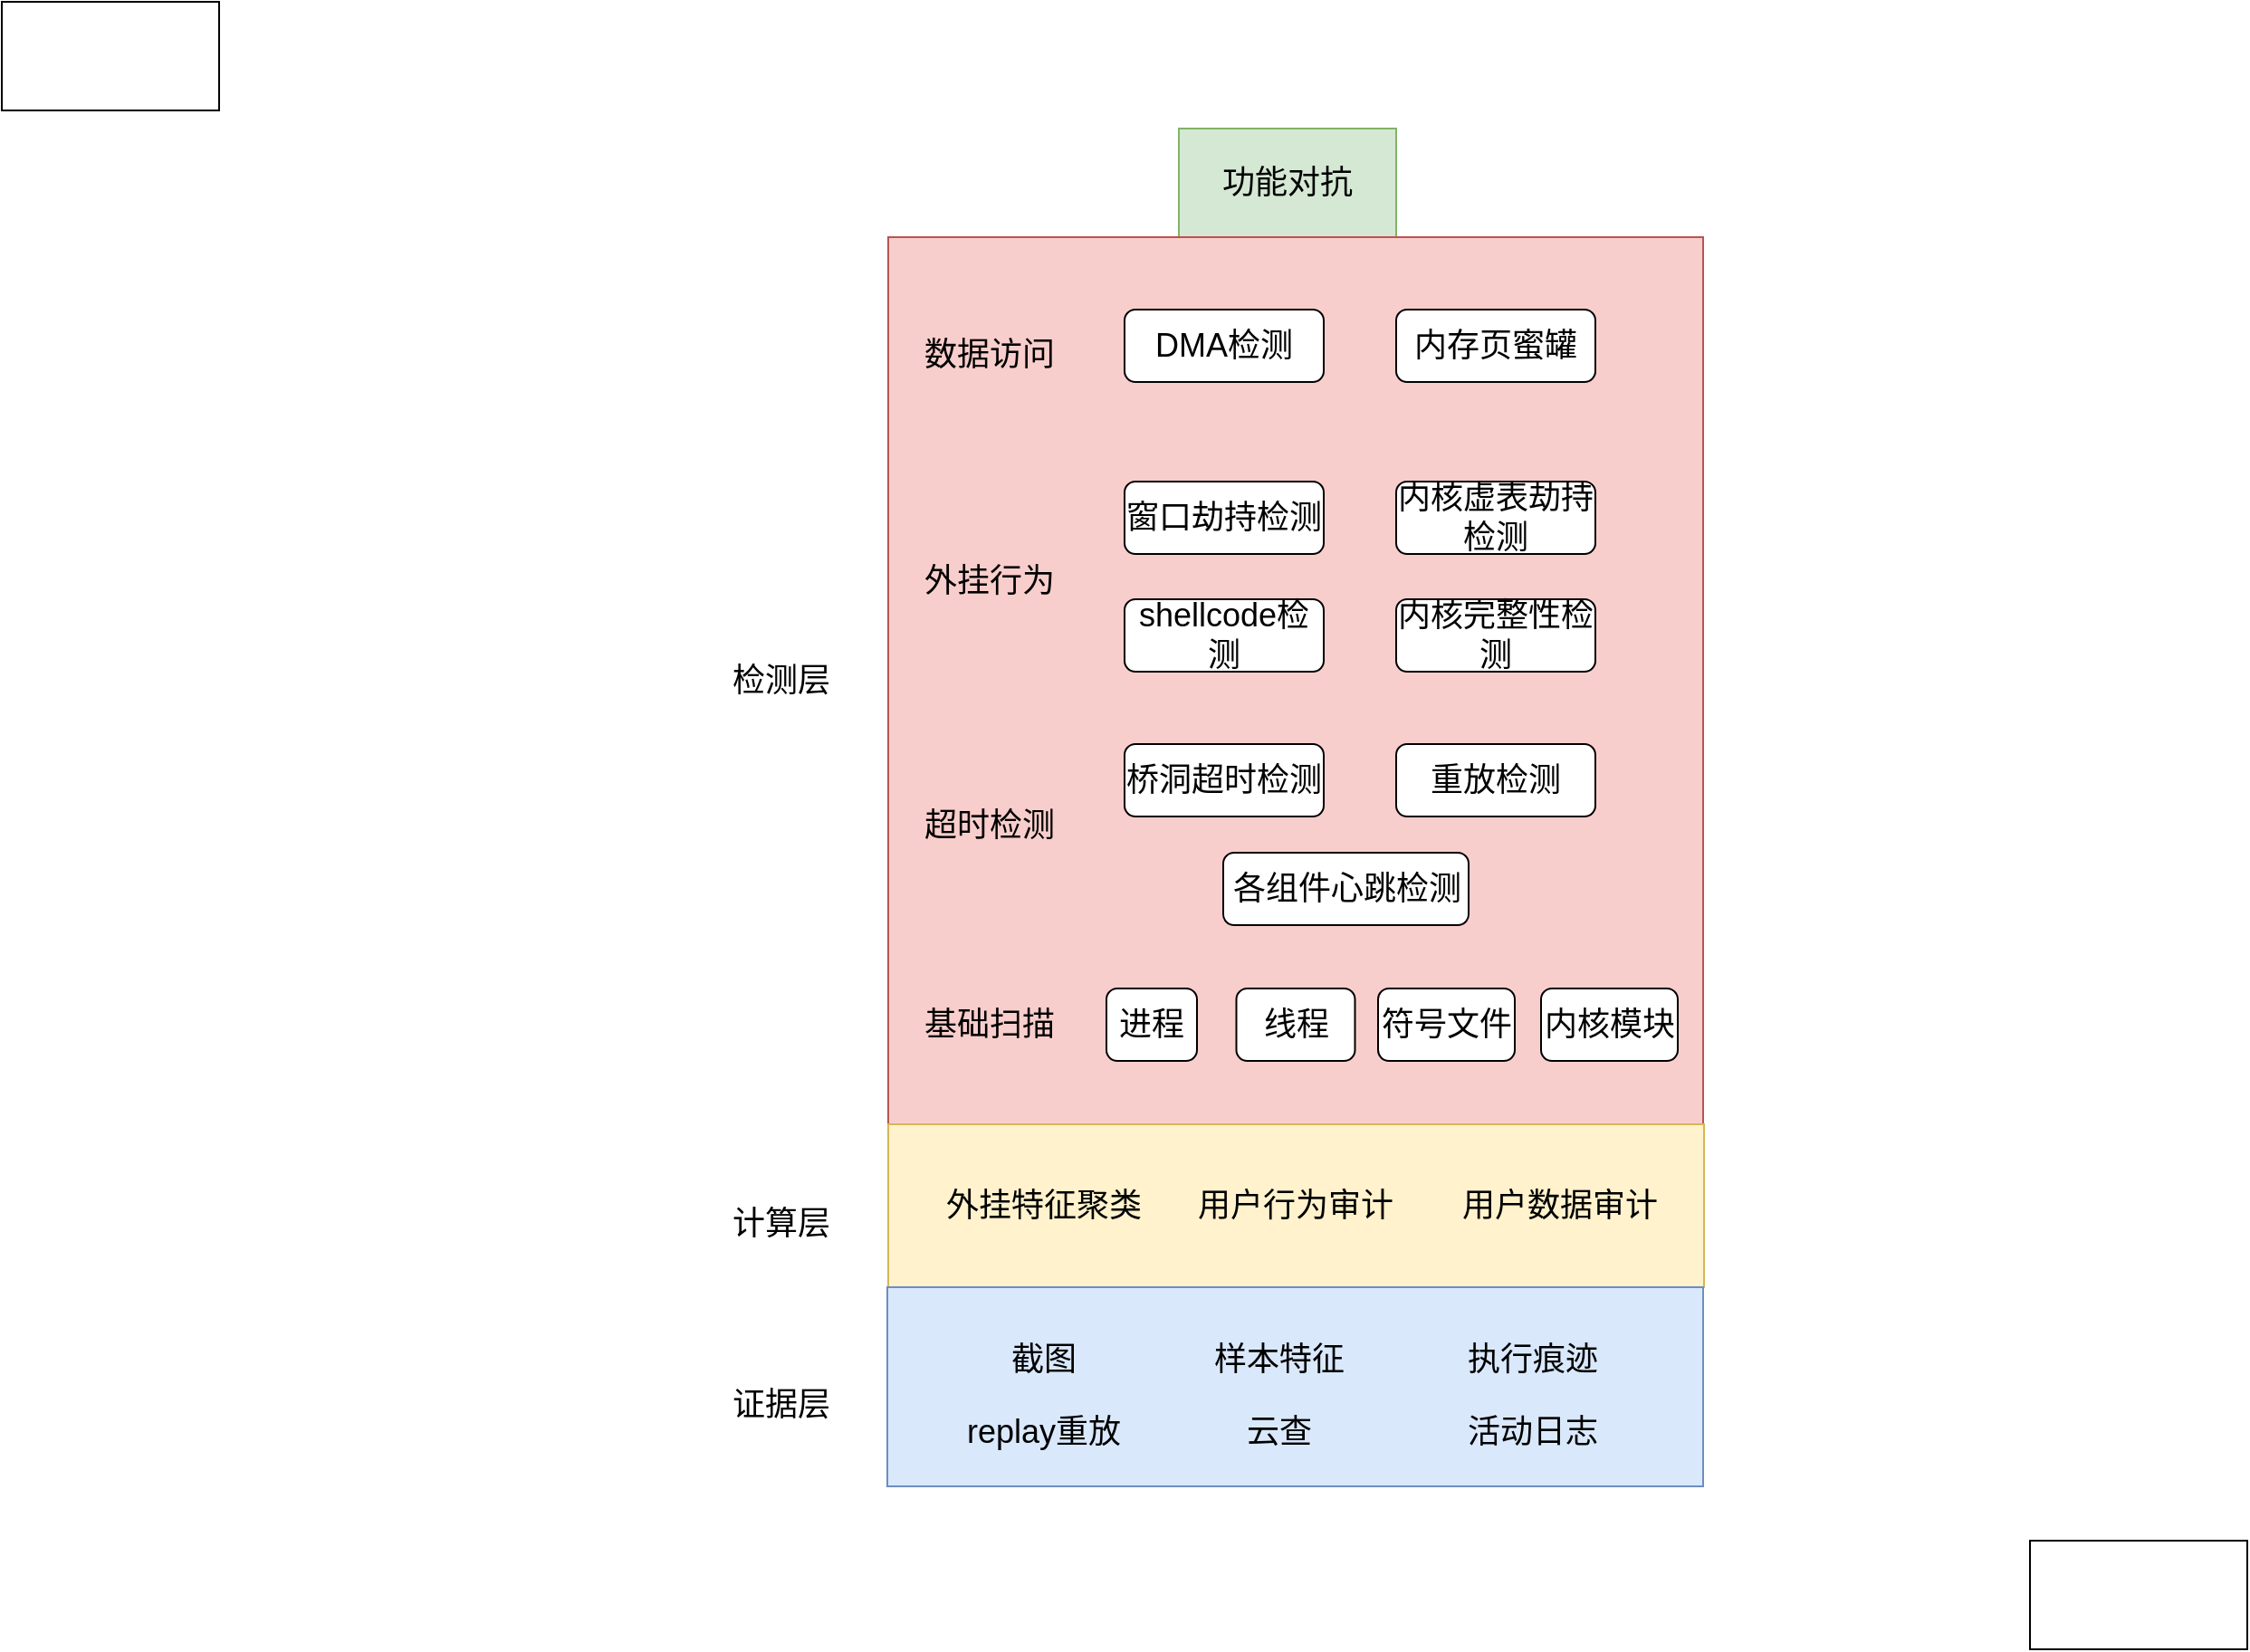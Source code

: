 <mxfile version="28.0.6">
  <diagram name="第 1 页" id="-XMRZMFo4FagcFxewAAf">
    <mxGraphModel dx="2798" dy="1118" grid="1" gridSize="10" guides="1" tooltips="1" connect="1" arrows="1" fold="1" page="1" pageScale="1" pageWidth="827" pageHeight="1169" math="0" shadow="0">
      <root>
        <mxCell id="0" />
        <mxCell id="1" parent="0" />
        <mxCell id="PpPzLQ96ZuGjznoMUcRZ-1" value="&lt;font&gt;功能对抗&lt;/font&gt;" style="rounded=0;whiteSpace=wrap;html=1;fontSize=18;fillColor=#d5e8d4;strokeColor=#82b366;" vertex="1" parent="1">
          <mxGeometry x="300" y="370" width="120" height="60" as="geometry" />
        </mxCell>
        <mxCell id="PpPzLQ96ZuGjznoMUcRZ-3" value="" style="rounded=0;whiteSpace=wrap;html=1;fontSize=18;fillColor=#f8cecc;strokeColor=#b85450;" vertex="1" parent="1">
          <mxGeometry x="139.5" y="430" width="450" height="490" as="geometry" />
        </mxCell>
        <mxCell id="PpPzLQ96ZuGjznoMUcRZ-4" value="检测层" style="text;html=1;align=center;verticalAlign=middle;resizable=0;points=[];autosize=1;strokeColor=none;fillColor=none;fontSize=18;" vertex="1" parent="1">
          <mxGeometry x="40" y="655" width="80" height="40" as="geometry" />
        </mxCell>
        <mxCell id="PpPzLQ96ZuGjznoMUcRZ-5" value="计算层" style="text;html=1;align=center;verticalAlign=middle;resizable=0;points=[];autosize=1;strokeColor=none;fillColor=none;fontSize=18;" vertex="1" parent="1">
          <mxGeometry x="40" y="955" width="80" height="40" as="geometry" />
        </mxCell>
        <mxCell id="PpPzLQ96ZuGjznoMUcRZ-6" value="" style="rounded=0;whiteSpace=wrap;html=1;fontSize=18;fillColor=#fff2cc;strokeColor=#d6b656;" vertex="1" parent="1">
          <mxGeometry x="139.5" y="920" width="450.5" height="90" as="geometry" />
        </mxCell>
        <mxCell id="PpPzLQ96ZuGjznoMUcRZ-9" value="数据访问" style="text;html=1;align=center;verticalAlign=middle;resizable=0;points=[];autosize=1;strokeColor=none;fillColor=none;fontSize=18;" vertex="1" parent="1">
          <mxGeometry x="145" y="475" width="100" height="40" as="geometry" />
        </mxCell>
        <mxCell id="PpPzLQ96ZuGjznoMUcRZ-12" value="DMA检测" style="rounded=1;whiteSpace=wrap;html=1;fontSize=18;" vertex="1" parent="1">
          <mxGeometry x="270" y="470" width="110" height="40" as="geometry" />
        </mxCell>
        <mxCell id="PpPzLQ96ZuGjznoMUcRZ-13" value="内存页蜜罐" style="rounded=1;whiteSpace=wrap;html=1;fontSize=18;" vertex="1" parent="1">
          <mxGeometry x="420" y="470" width="110" height="40" as="geometry" />
        </mxCell>
        <mxCell id="PpPzLQ96ZuGjznoMUcRZ-15" value="内核完整性检测" style="rounded=1;whiteSpace=wrap;html=1;fontSize=18;" vertex="1" parent="1">
          <mxGeometry x="420" y="630" width="110" height="40" as="geometry" />
        </mxCell>
        <mxCell id="PpPzLQ96ZuGjznoMUcRZ-16" value="外挂行为" style="text;html=1;align=center;verticalAlign=middle;resizable=0;points=[];autosize=1;strokeColor=none;fillColor=none;fontSize=18;" vertex="1" parent="1">
          <mxGeometry x="145" y="600" width="100" height="40" as="geometry" />
        </mxCell>
        <mxCell id="PpPzLQ96ZuGjznoMUcRZ-17" value="窗口劫持检测" style="rounded=1;whiteSpace=wrap;html=1;fontSize=18;" vertex="1" parent="1">
          <mxGeometry x="270" y="565" width="110" height="40" as="geometry" />
        </mxCell>
        <mxCell id="PpPzLQ96ZuGjznoMUcRZ-18" value="内核虚表劫持检测" style="rounded=1;whiteSpace=wrap;html=1;fontSize=18;" vertex="1" parent="1">
          <mxGeometry x="420" y="565" width="110" height="40" as="geometry" />
        </mxCell>
        <mxCell id="PpPzLQ96ZuGjznoMUcRZ-19" value="shellcode检测" style="rounded=1;whiteSpace=wrap;html=1;fontSize=18;" vertex="1" parent="1">
          <mxGeometry x="270" y="630" width="110" height="40" as="geometry" />
        </mxCell>
        <mxCell id="PpPzLQ96ZuGjznoMUcRZ-20" value="超时检测" style="text;html=1;align=center;verticalAlign=middle;resizable=0;points=[];autosize=1;strokeColor=none;fillColor=none;fontSize=18;" vertex="1" parent="1">
          <mxGeometry x="145" y="735" width="100" height="40" as="geometry" />
        </mxCell>
        <mxCell id="PpPzLQ96ZuGjznoMUcRZ-21" value="桥洞超时检测" style="rounded=1;whiteSpace=wrap;html=1;fontSize=18;" vertex="1" parent="1">
          <mxGeometry x="270" y="710" width="110" height="40" as="geometry" />
        </mxCell>
        <mxCell id="PpPzLQ96ZuGjznoMUcRZ-22" value="重放检测" style="rounded=1;whiteSpace=wrap;html=1;fontSize=18;" vertex="1" parent="1">
          <mxGeometry x="420" y="710" width="110" height="40" as="geometry" />
        </mxCell>
        <mxCell id="PpPzLQ96ZuGjznoMUcRZ-23" value="各组件心跳检测" style="rounded=1;whiteSpace=wrap;html=1;fontSize=18;" vertex="1" parent="1">
          <mxGeometry x="324.5" y="770" width="135.5" height="40" as="geometry" />
        </mxCell>
        <mxCell id="PpPzLQ96ZuGjznoMUcRZ-24" value="基础扫描" style="text;html=1;align=center;verticalAlign=middle;resizable=0;points=[];autosize=1;strokeColor=none;fillColor=none;fontSize=18;" vertex="1" parent="1">
          <mxGeometry x="145" y="845" width="100" height="40" as="geometry" />
        </mxCell>
        <mxCell id="PpPzLQ96ZuGjznoMUcRZ-26" value="进程" style="rounded=1;whiteSpace=wrap;html=1;fontSize=18;" vertex="1" parent="1">
          <mxGeometry x="260" y="845" width="50" height="40" as="geometry" />
        </mxCell>
        <mxCell id="PpPzLQ96ZuGjznoMUcRZ-27" value="内核模块" style="rounded=1;whiteSpace=wrap;html=1;fontSize=18;" vertex="1" parent="1">
          <mxGeometry x="500" y="845" width="75.5" height="40" as="geometry" />
        </mxCell>
        <mxCell id="PpPzLQ96ZuGjznoMUcRZ-28" value="符号文件" style="rounded=1;whiteSpace=wrap;html=1;fontSize=18;" vertex="1" parent="1">
          <mxGeometry x="410" y="845" width="75.5" height="40" as="geometry" />
        </mxCell>
        <mxCell id="PpPzLQ96ZuGjznoMUcRZ-29" value="线程" style="rounded=1;whiteSpace=wrap;html=1;fontSize=18;" vertex="1" parent="1">
          <mxGeometry x="331.75" y="845" width="65.5" height="40" as="geometry" />
        </mxCell>
        <mxCell id="PpPzLQ96ZuGjznoMUcRZ-31" value="外挂特征聚类" style="text;html=1;align=center;verticalAlign=middle;resizable=0;points=[];autosize=1;strokeColor=none;fillColor=none;fontSize=18;" vertex="1" parent="1">
          <mxGeometry x="160" y="945" width="130" height="40" as="geometry" />
        </mxCell>
        <mxCell id="PpPzLQ96ZuGjznoMUcRZ-32" value="用户行为审计" style="text;html=1;align=center;verticalAlign=middle;resizable=0;points=[];autosize=1;strokeColor=none;fillColor=none;fontSize=18;" vertex="1" parent="1">
          <mxGeometry x="299.25" y="945" width="130" height="40" as="geometry" />
        </mxCell>
        <mxCell id="PpPzLQ96ZuGjznoMUcRZ-33" value="用户数据审计" style="text;html=1;align=center;verticalAlign=middle;resizable=0;points=[];autosize=1;strokeColor=none;fillColor=none;fontSize=18;" vertex="1" parent="1">
          <mxGeometry x="445" y="945" width="130" height="40" as="geometry" />
        </mxCell>
        <mxCell id="PpPzLQ96ZuGjznoMUcRZ-34" value="证据层" style="text;html=1;align=center;verticalAlign=middle;resizable=0;points=[];autosize=1;strokeColor=none;fillColor=none;fontSize=18;" vertex="1" parent="1">
          <mxGeometry x="40" y="1055" width="80" height="40" as="geometry" />
        </mxCell>
        <mxCell id="PpPzLQ96ZuGjznoMUcRZ-35" value="" style="rounded=0;whiteSpace=wrap;html=1;fontSize=18;fillColor=#dae8fc;strokeColor=#6c8ebf;" vertex="1" parent="1">
          <mxGeometry x="139" y="1010" width="450.5" height="110" as="geometry" />
        </mxCell>
        <mxCell id="PpPzLQ96ZuGjznoMUcRZ-38" value="截图" style="text;html=1;align=center;verticalAlign=middle;resizable=0;points=[];autosize=1;strokeColor=none;fillColor=none;fontSize=18;" vertex="1" parent="1">
          <mxGeometry x="195" y="1030" width="60" height="40" as="geometry" />
        </mxCell>
        <mxCell id="PpPzLQ96ZuGjznoMUcRZ-39" value="样本特征" style="text;html=1;align=center;verticalAlign=middle;resizable=0;points=[];autosize=1;strokeColor=none;fillColor=none;fontSize=18;" vertex="1" parent="1">
          <mxGeometry x="305" y="1030" width="100" height="40" as="geometry" />
        </mxCell>
        <mxCell id="PpPzLQ96ZuGjznoMUcRZ-40" value="执行痕迹" style="text;html=1;align=center;verticalAlign=middle;resizable=0;points=[];autosize=1;strokeColor=none;fillColor=none;fontSize=18;" vertex="1" parent="1">
          <mxGeometry x="445" y="1030" width="100" height="40" as="geometry" />
        </mxCell>
        <mxCell id="PpPzLQ96ZuGjznoMUcRZ-41" value="replay重放" style="text;html=1;align=center;verticalAlign=middle;resizable=0;points=[];autosize=1;strokeColor=none;fillColor=none;fontSize=18;" vertex="1" parent="1">
          <mxGeometry x="170" y="1070" width="110" height="40" as="geometry" />
        </mxCell>
        <mxCell id="PpPzLQ96ZuGjznoMUcRZ-42" value="云查" style="text;html=1;align=center;verticalAlign=middle;resizable=0;points=[];autosize=1;strokeColor=none;fillColor=none;fontSize=18;" vertex="1" parent="1">
          <mxGeometry x="325" y="1070" width="60" height="40" as="geometry" />
        </mxCell>
        <mxCell id="PpPzLQ96ZuGjznoMUcRZ-43" value="活动日志" style="text;html=1;align=center;verticalAlign=middle;resizable=0;points=[];autosize=1;strokeColor=none;fillColor=none;fontSize=18;" vertex="1" parent="1">
          <mxGeometry x="445" y="1070" width="100" height="40" as="geometry" />
        </mxCell>
        <mxCell id="PpPzLQ96ZuGjznoMUcRZ-44" value="" style="rounded=0;whiteSpace=wrap;html=1;" vertex="1" parent="1">
          <mxGeometry x="-350" y="300" width="120" height="60" as="geometry" />
        </mxCell>
        <mxCell id="PpPzLQ96ZuGjznoMUcRZ-45" value="" style="rounded=0;whiteSpace=wrap;html=1;" vertex="1" parent="1">
          <mxGeometry x="770" y="1150" width="120" height="60" as="geometry" />
        </mxCell>
      </root>
    </mxGraphModel>
  </diagram>
</mxfile>
